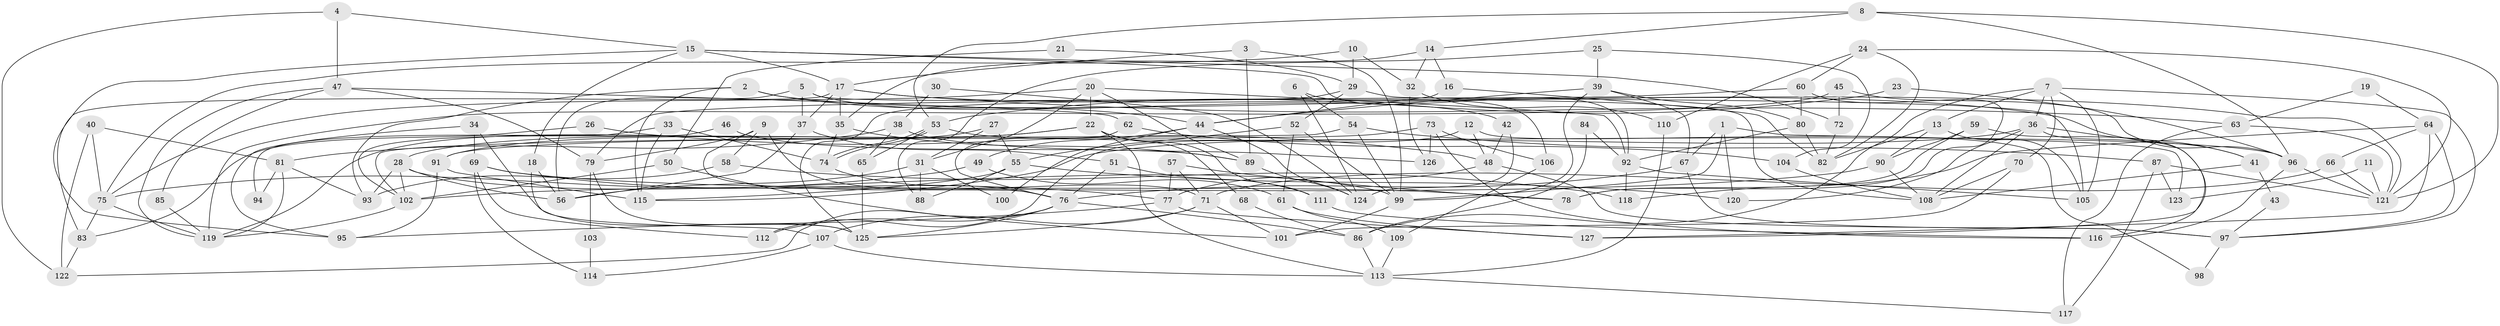 // Generated by graph-tools (version 1.1) at 2025/35/03/09/25 02:35:54]
// undirected, 127 vertices, 254 edges
graph export_dot {
graph [start="1"]
  node [color=gray90,style=filled];
  1;
  2;
  3;
  4;
  5;
  6;
  7;
  8;
  9;
  10;
  11;
  12;
  13;
  14;
  15;
  16;
  17;
  18;
  19;
  20;
  21;
  22;
  23;
  24;
  25;
  26;
  27;
  28;
  29;
  30;
  31;
  32;
  33;
  34;
  35;
  36;
  37;
  38;
  39;
  40;
  41;
  42;
  43;
  44;
  45;
  46;
  47;
  48;
  49;
  50;
  51;
  52;
  53;
  54;
  55;
  56;
  57;
  58;
  59;
  60;
  61;
  62;
  63;
  64;
  65;
  66;
  67;
  68;
  69;
  70;
  71;
  72;
  73;
  74;
  75;
  76;
  77;
  78;
  79;
  80;
  81;
  82;
  83;
  84;
  85;
  86;
  87;
  88;
  89;
  90;
  91;
  92;
  93;
  94;
  95;
  96;
  97;
  98;
  99;
  100;
  101;
  102;
  103;
  104;
  105;
  106;
  107;
  108;
  109;
  110;
  111;
  112;
  113;
  114;
  115;
  116;
  117;
  118;
  119;
  120;
  121;
  122;
  123;
  124;
  125;
  126;
  127;
  1 -- 99;
  1 -- 120;
  1 -- 67;
  1 -- 123;
  2 -- 93;
  2 -- 41;
  2 -- 44;
  2 -- 115;
  3 -- 17;
  3 -- 99;
  3 -- 89;
  4 -- 47;
  4 -- 15;
  4 -- 122;
  5 -- 108;
  5 -- 56;
  5 -- 37;
  5 -- 42;
  6 -- 106;
  6 -- 54;
  6 -- 124;
  7 -- 13;
  7 -- 36;
  7 -- 70;
  7 -- 86;
  7 -- 97;
  7 -- 105;
  8 -- 121;
  8 -- 96;
  8 -- 14;
  8 -- 53;
  9 -- 76;
  9 -- 71;
  9 -- 58;
  9 -- 79;
  10 -- 75;
  10 -- 29;
  10 -- 32;
  11 -- 123;
  11 -- 121;
  12 -- 48;
  12 -- 112;
  12 -- 98;
  13 -- 105;
  13 -- 82;
  13 -- 90;
  14 -- 35;
  14 -- 16;
  14 -- 32;
  15 -- 92;
  15 -- 17;
  15 -- 18;
  15 -- 72;
  15 -- 95;
  16 -- 44;
  16 -- 82;
  17 -- 35;
  17 -- 37;
  17 -- 63;
  17 -- 83;
  17 -- 121;
  18 -- 56;
  18 -- 107;
  19 -- 64;
  19 -- 63;
  20 -- 89;
  20 -- 75;
  20 -- 22;
  20 -- 31;
  20 -- 92;
  21 -- 29;
  21 -- 50;
  22 -- 113;
  22 -- 28;
  22 -- 68;
  22 -- 91;
  22 -- 111;
  23 -- 96;
  23 -- 53;
  24 -- 82;
  24 -- 121;
  24 -- 60;
  24 -- 110;
  25 -- 39;
  25 -- 88;
  25 -- 104;
  26 -- 83;
  26 -- 48;
  27 -- 119;
  27 -- 31;
  27 -- 55;
  28 -- 99;
  28 -- 56;
  28 -- 93;
  28 -- 102;
  29 -- 105;
  29 -- 125;
  29 -- 52;
  30 -- 38;
  30 -- 124;
  31 -- 56;
  31 -- 88;
  31 -- 100;
  32 -- 110;
  32 -- 126;
  33 -- 74;
  33 -- 115;
  33 -- 94;
  34 -- 95;
  34 -- 125;
  34 -- 69;
  35 -- 89;
  35 -- 74;
  36 -- 115;
  36 -- 127;
  36 -- 41;
  36 -- 108;
  36 -- 120;
  37 -- 51;
  37 -- 56;
  38 -- 126;
  38 -- 65;
  38 -- 81;
  39 -- 67;
  39 -- 99;
  39 -- 44;
  39 -- 80;
  40 -- 81;
  40 -- 122;
  40 -- 75;
  41 -- 108;
  41 -- 43;
  42 -- 124;
  42 -- 48;
  43 -- 97;
  44 -- 49;
  44 -- 100;
  44 -- 124;
  45 -- 72;
  45 -- 119;
  45 -- 96;
  46 -- 89;
  46 -- 102;
  47 -- 79;
  47 -- 62;
  47 -- 85;
  47 -- 119;
  48 -- 97;
  48 -- 77;
  49 -- 61;
  49 -- 75;
  50 -- 102;
  50 -- 101;
  51 -- 111;
  51 -- 76;
  52 -- 55;
  52 -- 61;
  52 -- 99;
  53 -- 74;
  53 -- 74;
  53 -- 65;
  53 -- 96;
  54 -- 102;
  54 -- 87;
  54 -- 99;
  55 -- 115;
  55 -- 88;
  55 -- 120;
  57 -- 77;
  57 -- 71;
  57 -- 78;
  58 -- 93;
  58 -- 118;
  59 -- 90;
  59 -- 78;
  59 -- 116;
  60 -- 80;
  60 -- 78;
  60 -- 79;
  61 -- 127;
  61 -- 109;
  62 -- 104;
  62 -- 76;
  63 -- 121;
  63 -- 117;
  64 -- 97;
  64 -- 66;
  64 -- 118;
  64 -- 127;
  65 -- 125;
  66 -- 71;
  66 -- 121;
  67 -- 76;
  67 -- 97;
  68 -- 86;
  69 -- 78;
  69 -- 77;
  69 -- 112;
  69 -- 114;
  70 -- 108;
  70 -- 101;
  71 -- 107;
  71 -- 101;
  71 -- 125;
  72 -- 82;
  73 -- 116;
  73 -- 91;
  73 -- 106;
  73 -- 126;
  74 -- 76;
  75 -- 83;
  75 -- 119;
  76 -- 125;
  76 -- 122;
  76 -- 86;
  76 -- 112;
  77 -- 95;
  77 -- 127;
  79 -- 103;
  79 -- 125;
  80 -- 92;
  80 -- 82;
  81 -- 119;
  81 -- 93;
  81 -- 94;
  83 -- 122;
  84 -- 86;
  84 -- 92;
  85 -- 119;
  86 -- 113;
  87 -- 117;
  87 -- 121;
  87 -- 123;
  89 -- 124;
  90 -- 102;
  90 -- 108;
  91 -- 95;
  91 -- 115;
  92 -- 118;
  92 -- 105;
  96 -- 116;
  96 -- 121;
  97 -- 98;
  99 -- 101;
  102 -- 119;
  103 -- 114;
  104 -- 108;
  106 -- 109;
  107 -- 113;
  107 -- 114;
  109 -- 113;
  110 -- 113;
  111 -- 116;
  113 -- 117;
}
